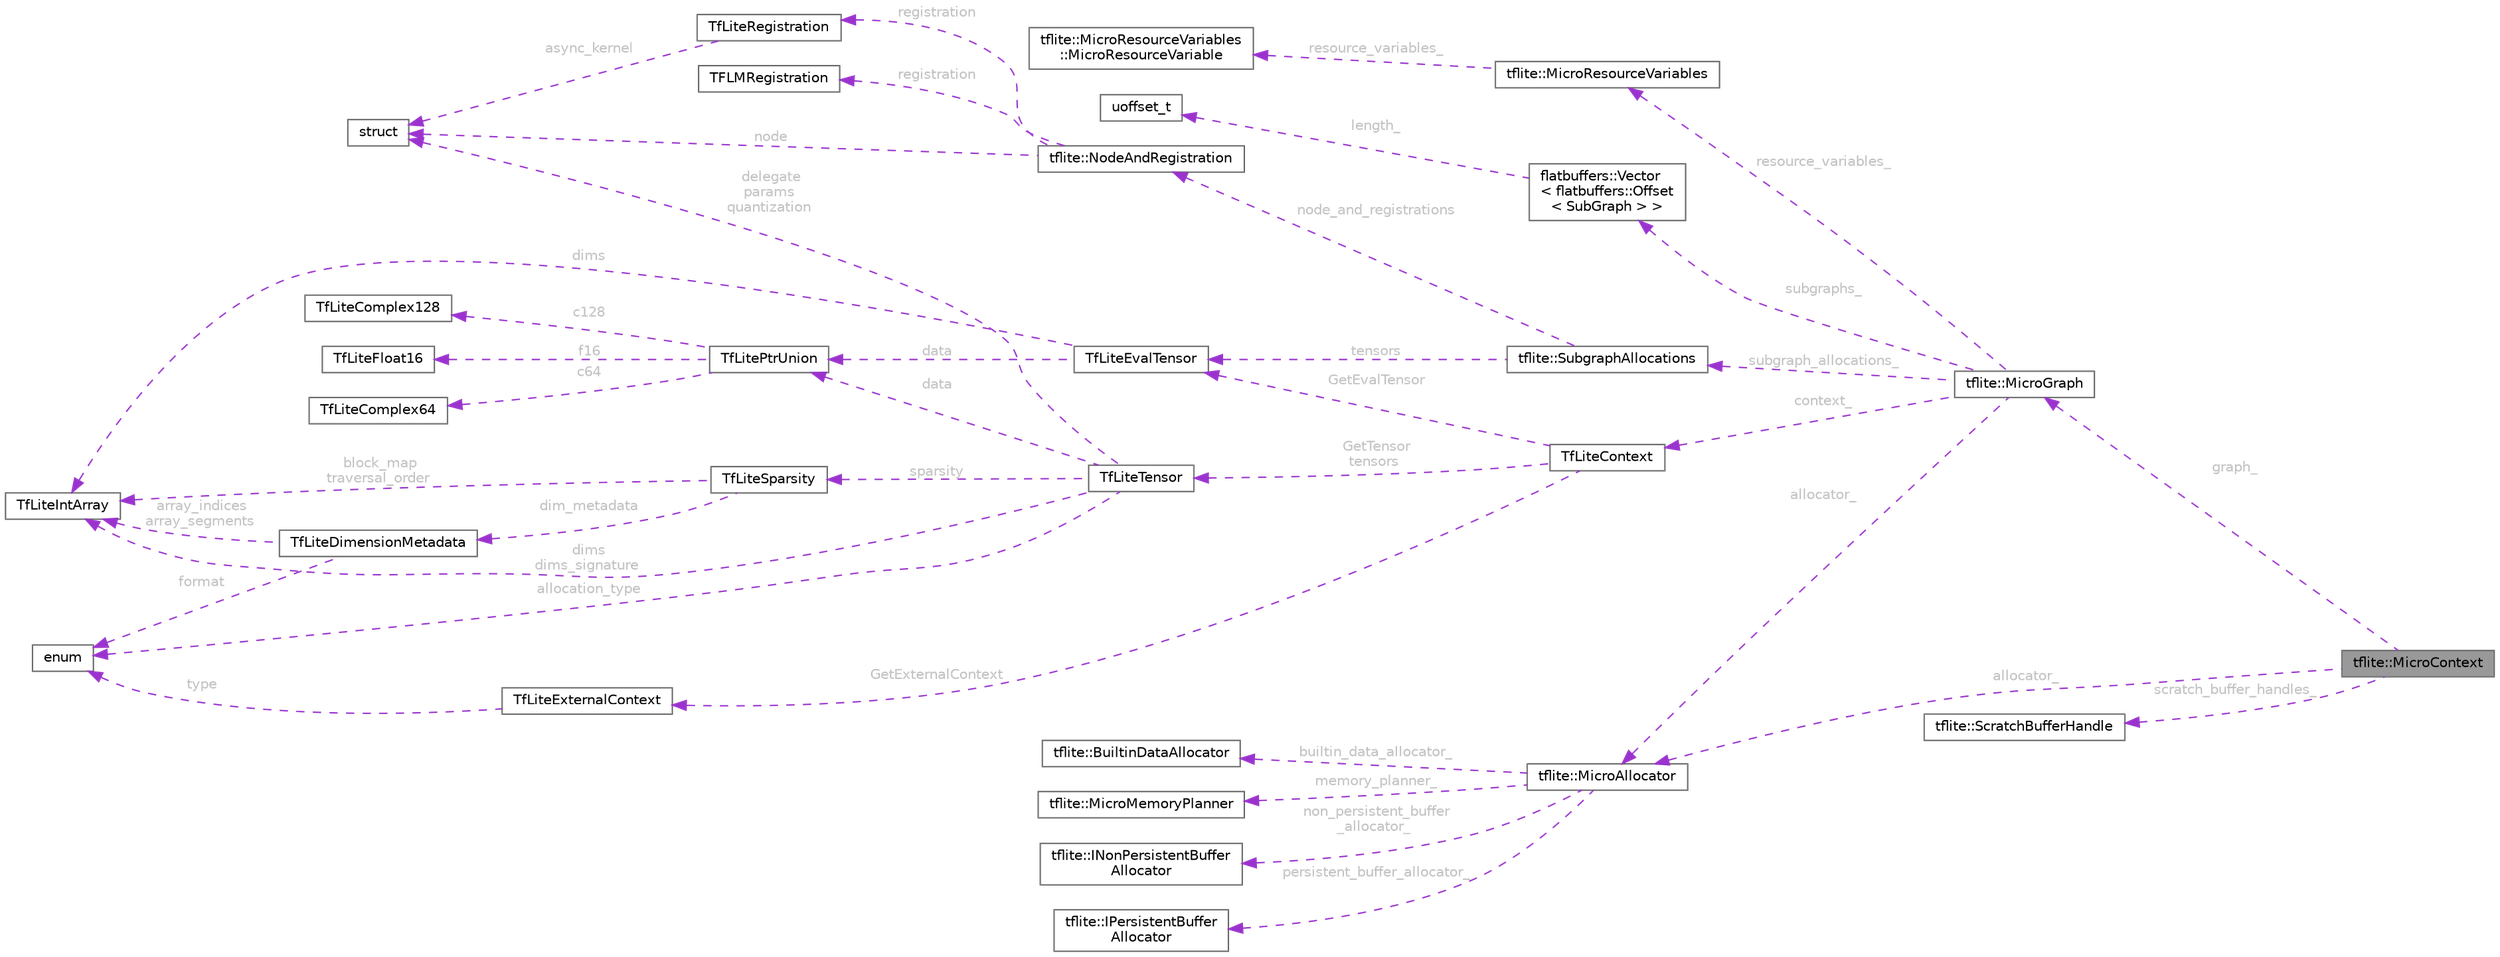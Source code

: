 digraph "tflite::MicroContext"
{
 // LATEX_PDF_SIZE
  bgcolor="transparent";
  edge [fontname=Helvetica,fontsize=10,labelfontname=Helvetica,labelfontsize=10];
  node [fontname=Helvetica,fontsize=10,shape=box,height=0.2,width=0.4];
  rankdir="LR";
  Node1 [id="Node000001",label="tflite::MicroContext",height=0.2,width=0.4,color="gray40", fillcolor="grey60", style="filled", fontcolor="black",tooltip=" "];
  Node2 -> Node1 [id="edge1_Node000001_Node000002",dir="back",color="darkorchid3",style="dashed",tooltip=" ",label=" allocator_",fontcolor="grey" ];
  Node2 [id="Node000002",label="tflite::MicroAllocator",height=0.2,width=0.4,color="gray40", fillcolor="white", style="filled",URL="$classtflite_1_1_micro_allocator.html",tooltip=" "];
  Node3 -> Node2 [id="edge2_Node000002_Node000003",dir="back",color="darkorchid3",style="dashed",tooltip=" ",label=" non_persistent_buffer\l_allocator_",fontcolor="grey" ];
  Node3 [id="Node000003",label="tflite::INonPersistentBuffer\lAllocator",height=0.2,width=0.4,color="gray40", fillcolor="white", style="filled",URL="$classtflite_1_1_i_non_persistent_buffer_allocator.html",tooltip=" "];
  Node4 -> Node2 [id="edge3_Node000002_Node000004",dir="back",color="darkorchid3",style="dashed",tooltip=" ",label=" persistent_buffer_allocator_",fontcolor="grey" ];
  Node4 [id="Node000004",label="tflite::IPersistentBuffer\lAllocator",height=0.2,width=0.4,color="gray40", fillcolor="white", style="filled",URL="$classtflite_1_1_i_persistent_buffer_allocator.html",tooltip=" "];
  Node5 -> Node2 [id="edge4_Node000002_Node000005",dir="back",color="darkorchid3",style="dashed",tooltip=" ",label=" builtin_data_allocator_",fontcolor="grey" ];
  Node5 [id="Node000005",label="tflite::BuiltinDataAllocator",height=0.2,width=0.4,color="gray40", fillcolor="white", style="filled",URL="$classtflite_1_1_builtin_data_allocator.html",tooltip=" "];
  Node6 -> Node2 [id="edge5_Node000002_Node000006",dir="back",color="darkorchid3",style="dashed",tooltip=" ",label=" memory_planner_",fontcolor="grey" ];
  Node6 [id="Node000006",label="tflite::MicroMemoryPlanner",height=0.2,width=0.4,color="gray40", fillcolor="white", style="filled",URL="$classtflite_1_1_micro_memory_planner.html",tooltip=" "];
  Node7 -> Node1 [id="edge6_Node000001_Node000007",dir="back",color="darkorchid3",style="dashed",tooltip=" ",label=" graph_",fontcolor="grey" ];
  Node7 [id="Node000007",label="tflite::MicroGraph",height=0.2,width=0.4,color="gray40", fillcolor="white", style="filled",URL="$classtflite_1_1_micro_graph.html",tooltip=" "];
  Node8 -> Node7 [id="edge7_Node000007_Node000008",dir="back",color="darkorchid3",style="dashed",tooltip=" ",label=" context_",fontcolor="grey" ];
  Node8 [id="Node000008",label="TfLiteContext",height=0.2,width=0.4,color="gray40", fillcolor="white", style="filled",URL="$struct_tf_lite_context.html",tooltip=" "];
  Node9 -> Node8 [id="edge8_Node000008_Node000009",dir="back",color="darkorchid3",style="dashed",tooltip=" ",label=" GetTensor\ntensors",fontcolor="grey" ];
  Node9 [id="Node000009",label="TfLiteTensor",height=0.2,width=0.4,color="gray40", fillcolor="white", style="filled",URL="$struct_tf_lite_tensor.html",tooltip=" "];
  Node10 -> Node9 [id="edge9_Node000009_Node000010",dir="back",color="darkorchid3",style="dashed",tooltip=" ",label=" data",fontcolor="grey" ];
  Node10 [id="Node000010",label="TfLitePtrUnion",height=0.2,width=0.4,color="gray40", fillcolor="white", style="filled",URL="$union_tf_lite_ptr_union.html",tooltip=" "];
  Node11 -> Node10 [id="edge10_Node000010_Node000011",dir="back",color="darkorchid3",style="dashed",tooltip=" ",label=" f16",fontcolor="grey" ];
  Node11 [id="Node000011",label="TfLiteFloat16",height=0.2,width=0.4,color="gray40", fillcolor="white", style="filled",URL="$struct_tf_lite_float16.html",tooltip="Half precision data type compatible with the C99 definition."];
  Node12 -> Node10 [id="edge11_Node000010_Node000012",dir="back",color="darkorchid3",style="dashed",tooltip=" ",label=" c64",fontcolor="grey" ];
  Node12 [id="Node000012",label="TfLiteComplex64",height=0.2,width=0.4,color="gray40", fillcolor="white", style="filled",URL="$struct_tf_lite_complex64.html",tooltip="Single-precision complex data type compatible with the C99 definition."];
  Node13 -> Node10 [id="edge12_Node000010_Node000013",dir="back",color="darkorchid3",style="dashed",tooltip=" ",label=" c128",fontcolor="grey" ];
  Node13 [id="Node000013",label="TfLiteComplex128",height=0.2,width=0.4,color="gray40", fillcolor="white", style="filled",URL="$struct_tf_lite_complex128.html",tooltip="Double-precision complex data type compatible with the C99 definition."];
  Node14 -> Node9 [id="edge13_Node000009_Node000014",dir="back",color="darkorchid3",style="dashed",tooltip=" ",label=" dims\ndims_signature",fontcolor="grey" ];
  Node14 [id="Node000014",label="TfLiteIntArray",height=0.2,width=0.4,color="gray40", fillcolor="white", style="filled",URL="$struct_tf_lite_int_array.html",tooltip=" "];
  Node15 -> Node9 [id="edge14_Node000009_Node000015",dir="back",color="darkorchid3",style="dashed",tooltip=" ",label=" delegate\nparams\nquantization",fontcolor="grey" ];
  Node15 [id="Node000015",label="struct",height=0.2,width=0.4,color="gray40", fillcolor="white", style="filled",tooltip=" "];
  Node16 -> Node9 [id="edge15_Node000009_Node000016",dir="back",color="darkorchid3",style="dashed",tooltip=" ",label=" allocation_type",fontcolor="grey" ];
  Node16 [id="Node000016",label="enum",height=0.2,width=0.4,color="gray40", fillcolor="white", style="filled",tooltip=" "];
  Node17 -> Node9 [id="edge16_Node000009_Node000017",dir="back",color="darkorchid3",style="dashed",tooltip=" ",label=" sparsity",fontcolor="grey" ];
  Node17 [id="Node000017",label="TfLiteSparsity",height=0.2,width=0.4,color="gray40", fillcolor="white", style="filled",URL="$struct_tf_lite_sparsity.html",tooltip=" "];
  Node14 -> Node17 [id="edge17_Node000017_Node000014",dir="back",color="darkorchid3",style="dashed",tooltip=" ",label=" block_map\ntraversal_order",fontcolor="grey" ];
  Node18 -> Node17 [id="edge18_Node000017_Node000018",dir="back",color="darkorchid3",style="dashed",tooltip=" ",label=" dim_metadata",fontcolor="grey" ];
  Node18 [id="Node000018",label="TfLiteDimensionMetadata",height=0.2,width=0.4,color="gray40", fillcolor="white", style="filled",URL="$struct_tf_lite_dimension_metadata.html",tooltip="Metadata to encode each dimension in a sparse tensor."];
  Node16 -> Node18 [id="edge19_Node000018_Node000016",dir="back",color="darkorchid3",style="dashed",tooltip=" ",label=" format",fontcolor="grey" ];
  Node14 -> Node18 [id="edge20_Node000018_Node000014",dir="back",color="darkorchid3",style="dashed",tooltip=" ",label=" array_indices\narray_segments",fontcolor="grey" ];
  Node19 -> Node8 [id="edge21_Node000008_Node000019",dir="back",color="darkorchid3",style="dashed",tooltip=" ",label=" GetExternalContext",fontcolor="grey" ];
  Node19 [id="Node000019",label="TfLiteExternalContext",height=0.2,width=0.4,color="gray40", fillcolor="white", style="filled",URL="$struct_tf_lite_external_context.html",tooltip=" "];
  Node16 -> Node19 [id="edge22_Node000019_Node000016",dir="back",color="darkorchid3",style="dashed",tooltip=" ",label=" type",fontcolor="grey" ];
  Node20 -> Node8 [id="edge23_Node000008_Node000020",dir="back",color="darkorchid3",style="dashed",tooltip=" ",label=" GetEvalTensor",fontcolor="grey" ];
  Node20 [id="Node000020",label="TfLiteEvalTensor",height=0.2,width=0.4,color="gray40", fillcolor="white", style="filled",URL="$struct_tf_lite_eval_tensor.html",tooltip=" "];
  Node10 -> Node20 [id="edge24_Node000020_Node000010",dir="back",color="darkorchid3",style="dashed",tooltip=" ",label=" data",fontcolor="grey" ];
  Node14 -> Node20 [id="edge25_Node000020_Node000014",dir="back",color="darkorchid3",style="dashed",tooltip=" ",label=" dims",fontcolor="grey" ];
  Node2 -> Node7 [id="edge26_Node000007_Node000002",dir="back",color="darkorchid3",style="dashed",tooltip=" ",label=" allocator_",fontcolor="grey" ];
  Node21 -> Node7 [id="edge27_Node000007_Node000021",dir="back",color="darkorchid3",style="dashed",tooltip=" ",label=" subgraph_allocations_",fontcolor="grey" ];
  Node21 [id="Node000021",label="tflite::SubgraphAllocations",height=0.2,width=0.4,color="gray40", fillcolor="white", style="filled",URL="$structtflite_1_1_subgraph_allocations.html",tooltip=" "];
  Node22 -> Node21 [id="edge28_Node000021_Node000022",dir="back",color="darkorchid3",style="dashed",tooltip=" ",label=" node_and_registrations",fontcolor="grey" ];
  Node22 [id="Node000022",label="tflite::NodeAndRegistration",height=0.2,width=0.4,color="gray40", fillcolor="white", style="filled",URL="$structtflite_1_1_node_and_registration.html",tooltip=" "];
  Node15 -> Node22 [id="edge29_Node000022_Node000015",dir="back",color="darkorchid3",style="dashed",tooltip=" ",label=" node",fontcolor="grey" ];
  Node23 -> Node22 [id="edge30_Node000022_Node000023",dir="back",color="darkorchid3",style="dashed",tooltip=" ",label=" registration",fontcolor="grey" ];
  Node23 [id="Node000023",label="TfLiteRegistration",height=0.2,width=0.4,color="gray40", fillcolor="white", style="filled",URL="$struct_tf_lite_registration.html",tooltip=" "];
  Node15 -> Node23 [id="edge31_Node000023_Node000015",dir="back",color="darkorchid3",style="dashed",tooltip=" ",label=" async_kernel",fontcolor="grey" ];
  Node24 -> Node22 [id="edge32_Node000022_Node000024",dir="back",color="darkorchid3",style="dashed",tooltip=" ",label=" registration",fontcolor="grey" ];
  Node24 [id="Node000024",label="TFLMRegistration",height=0.2,width=0.4,color="gray40", fillcolor="white", style="filled",URL="$struct_t_f_l_m_registration.html",tooltip=" "];
  Node20 -> Node21 [id="edge33_Node000021_Node000020",dir="back",color="darkorchid3",style="dashed",tooltip=" ",label=" tensors",fontcolor="grey" ];
  Node25 -> Node7 [id="edge34_Node000007_Node000025",dir="back",color="darkorchid3",style="dashed",tooltip=" ",label=" resource_variables_",fontcolor="grey" ];
  Node25 [id="Node000025",label="tflite::MicroResourceVariables",height=0.2,width=0.4,color="gray40", fillcolor="white", style="filled",URL="$classtflite_1_1_micro_resource_variables.html",tooltip=" "];
  Node26 -> Node25 [id="edge35_Node000025_Node000026",dir="back",color="darkorchid3",style="dashed",tooltip=" ",label=" resource_variables_",fontcolor="grey" ];
  Node26 [id="Node000026",label="tflite::MicroResourceVariables\l::MicroResourceVariable",height=0.2,width=0.4,color="gray40", fillcolor="white", style="filled",URL="$structtflite_1_1_micro_resource_variables_1_1_micro_resource_variable.html",tooltip=" "];
  Node27 -> Node7 [id="edge36_Node000007_Node000027",dir="back",color="darkorchid3",style="dashed",tooltip=" ",label=" subgraphs_",fontcolor="grey" ];
  Node27 [id="Node000027",label="flatbuffers::Vector\l\< flatbuffers::Offset\l\< SubGraph \> \>",height=0.2,width=0.4,color="gray40", fillcolor="white", style="filled",URL="$classflatbuffers_1_1_vector.html",tooltip=" "];
  Node28 -> Node27 [id="edge37_Node000027_Node000028",dir="back",color="darkorchid3",style="dashed",tooltip=" ",label=" length_",fontcolor="grey" ];
  Node28 [id="Node000028",label="uoffset_t",height=0.2,width=0.4,color="gray40", fillcolor="white", style="filled",tooltip=" "];
  Node29 -> Node1 [id="edge38_Node000001_Node000029",dir="back",color="darkorchid3",style="dashed",tooltip=" ",label=" scratch_buffer_handles_",fontcolor="grey" ];
  Node29 [id="Node000029",label="tflite::ScratchBufferHandle",height=0.2,width=0.4,color="gray40", fillcolor="white", style="filled",URL="$structtflite_1_1_scratch_buffer_handle.html",tooltip=" "];
}

